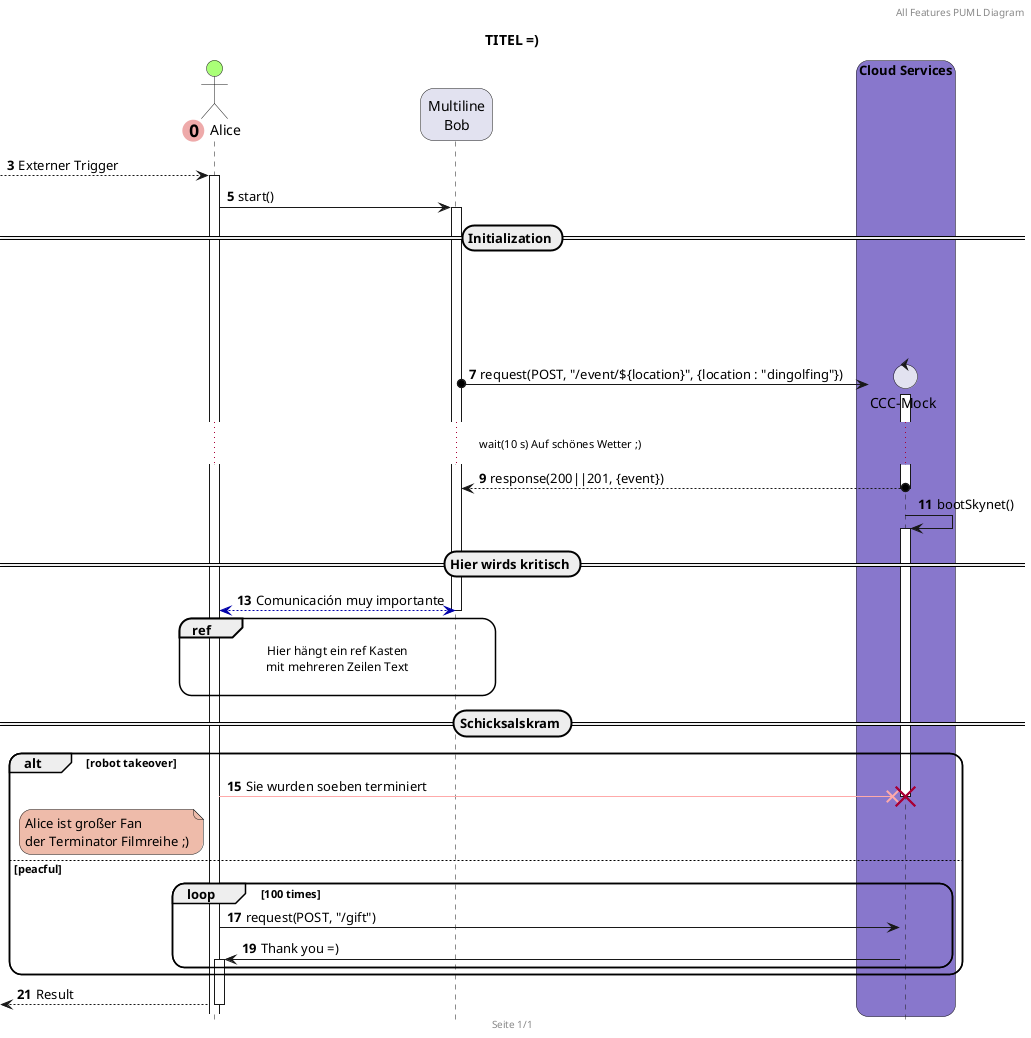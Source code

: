 @startuml

' Configuration
header All Features PUML Diagram
footer Seite %page%/%lastpage%
skinparam roundcorner 25
title TITEL =)
hide footbox

actor "Alice" << (O, #eeaaaa) >> #aF7

autonumber 3 2
[--> Alice : Externer Trigger
activate Alice

participant "Multiline\nBob" as Bob

autoactivate on
Alice -> Bob : start()

== Initialization ==

/'
Multiline comment:
Syntax bellow yields a 100 pixel high spacing :)
'/
||100||

box "Cloud Services" #8877cc
create control "CCC-Mock"
Bob o-> "CCC-Mock" ++: request(POST, "/event/${location}", {location : "dingolfing"})
... wait(10 s) Auf schönes Wetter ;) ...
end box
return response(200||201, {event})

"CCC-Mock" -> "CCC-Mock" : bootSkynet()

== Hier wirds kritisch ==

Bob<-[#0000aa]->Alice : Comunicación muy importante

ref over Alice, Bob: Hier hängt ein ref Kasten\nmit mehreren Zeilen Text\n

== Schicksalskram ==

alt robot takeover
  Alice -[#ffaaaa]>x "CCC-Mock" !! : Sie wurden soeben terminiert
  destroy "CCC-Mock"
  note left of Alice #eba : Alice ist großer Fan\nder Terminator Filmreihe ;)
else peacful
  loop 100 times
    Alice -> "CCC-Mock" : request(POST, "/gift")
    "CCC-Mock" -> Alice : Thank you =)
  end
end

[<-- Alice : Result 

@enduml